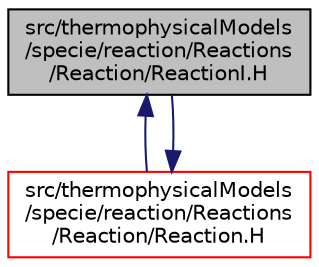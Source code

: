 digraph "src/thermophysicalModels/specie/reaction/Reactions/Reaction/ReactionI.H"
{
  bgcolor="transparent";
  edge [fontname="Helvetica",fontsize="10",labelfontname="Helvetica",labelfontsize="10"];
  node [fontname="Helvetica",fontsize="10",shape=record];
  Node1 [label="src/thermophysicalModels\l/specie/reaction/Reactions\l/Reaction/ReactionI.H",height=0.2,width=0.4,color="black", fillcolor="grey75", style="filled", fontcolor="black"];
  Node1 -> Node2 [dir="back",color="midnightblue",fontsize="10",style="solid",fontname="Helvetica"];
  Node2 [label="src/thermophysicalModels\l/specie/reaction/Reactions\l/Reaction/Reaction.H",height=0.2,width=0.4,color="red",URL="$a10475.html"];
  Node2 -> Node1 [dir="back",color="midnightblue",fontsize="10",style="solid",fontname="Helvetica"];
}

